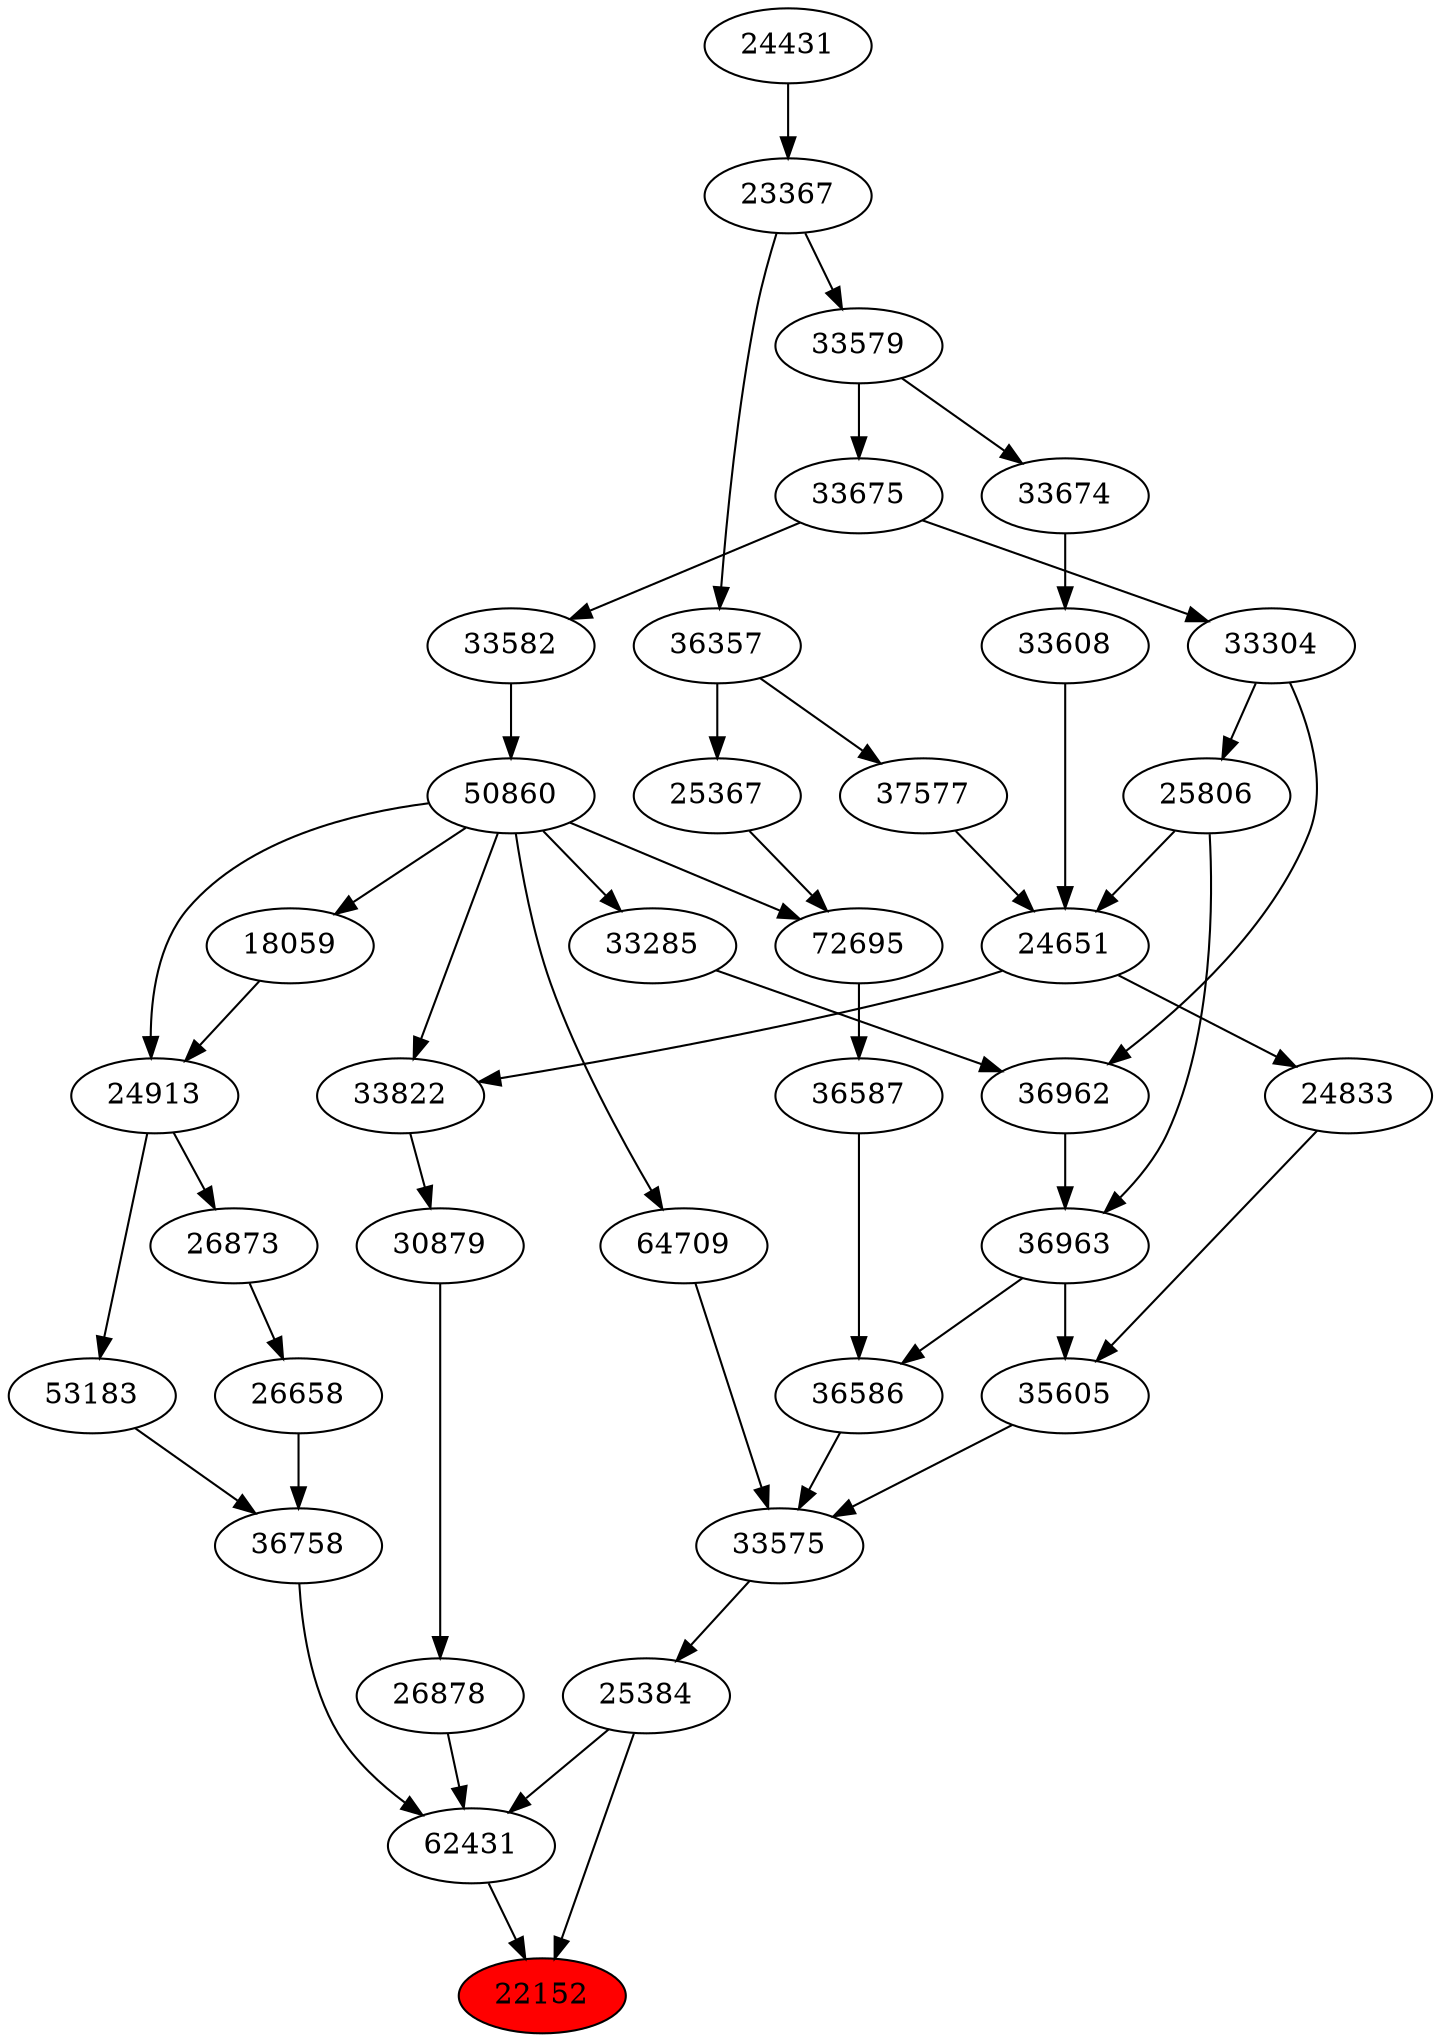 strict digraph{ 
22152 [label="22152" fillcolor=red style=filled]
25384 -> 22152
62431 -> 22152
25384 [label="25384"]
33575 -> 25384
62431 [label="62431"]
36758 -> 62431
25384 -> 62431
26878 -> 62431
33575 [label="33575"]
36586 -> 33575
35605 -> 33575
64709 -> 33575
36758 [label="36758"]
26658 -> 36758
53183 -> 36758
26878 [label="26878"]
30879 -> 26878
36586 [label="36586"]
36587 -> 36586
36963 -> 36586
35605 [label="35605"]
24833 -> 35605
36963 -> 35605
64709 [label="64709"]
50860 -> 64709
26658 [label="26658"]
26873 -> 26658
53183 [label="53183"]
24913 -> 53183
30879 [label="30879"]
33822 -> 30879
36587 [label="36587"]
72695 -> 36587
36963 [label="36963"]
36962 -> 36963
25806 -> 36963
24833 [label="24833"]
24651 -> 24833
50860 [label="50860"]
33582 -> 50860
26873 [label="26873"]
24913 -> 26873
24913 [label="24913"]
18059 -> 24913
50860 -> 24913
33822 [label="33822"]
24651 -> 33822
50860 -> 33822
72695 [label="72695"]
50860 -> 72695
25367 -> 72695
36962 [label="36962"]
33285 -> 36962
33304 -> 36962
25806 [label="25806"]
33304 -> 25806
24651 [label="24651"]
25806 -> 24651
33608 -> 24651
37577 -> 24651
33582 [label="33582"]
33675 -> 33582
18059 [label="18059"]
50860 -> 18059
25367 [label="25367"]
36357 -> 25367
33285 [label="33285"]
50860 -> 33285
33304 [label="33304"]
33675 -> 33304
33608 [label="33608"]
33674 -> 33608
37577 [label="37577"]
36357 -> 37577
33675 [label="33675"]
33579 -> 33675
36357 [label="36357"]
23367 -> 36357
33674 [label="33674"]
33579 -> 33674
33579 [label="33579"]
23367 -> 33579
23367 [label="23367"]
24431 -> 23367
24431 [label="24431"]
}